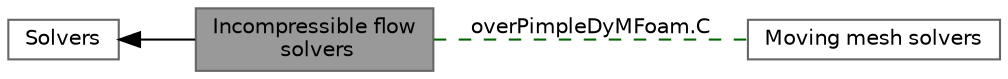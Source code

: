 digraph "Incompressible flow solvers"
{
 // LATEX_PDF_SIZE
  bgcolor="transparent";
  edge [fontname=Helvetica,fontsize=10,labelfontname=Helvetica,labelfontsize=10];
  node [fontname=Helvetica,fontsize=10,shape=box,height=0.2,width=0.4];
  rankdir=LR;
  Node1 [id="Node000001",label="Incompressible flow\l solvers",height=0.2,width=0.4,color="gray40", fillcolor="grey60", style="filled", fontcolor="black",tooltip=" "];
  Node3 [id="Node000003",label="Moving mesh solvers",height=0.2,width=0.4,color="grey40", fillcolor="white", style="filled",URL="$group__grpMovingMeshSolvers.html",tooltip=" "];
  Node2 [id="Node000002",label="Solvers",height=0.2,width=0.4,color="grey40", fillcolor="white", style="filled",URL="$group__grpSolvers.html",tooltip=" "];
  Node2->Node1 [shape=plaintext, dir="back", style="solid"];
  Node1->Node3 [shape=plaintext, label="overPimpleDyMFoam.C", color="darkgreen", dir="none", style="dashed"];
}
